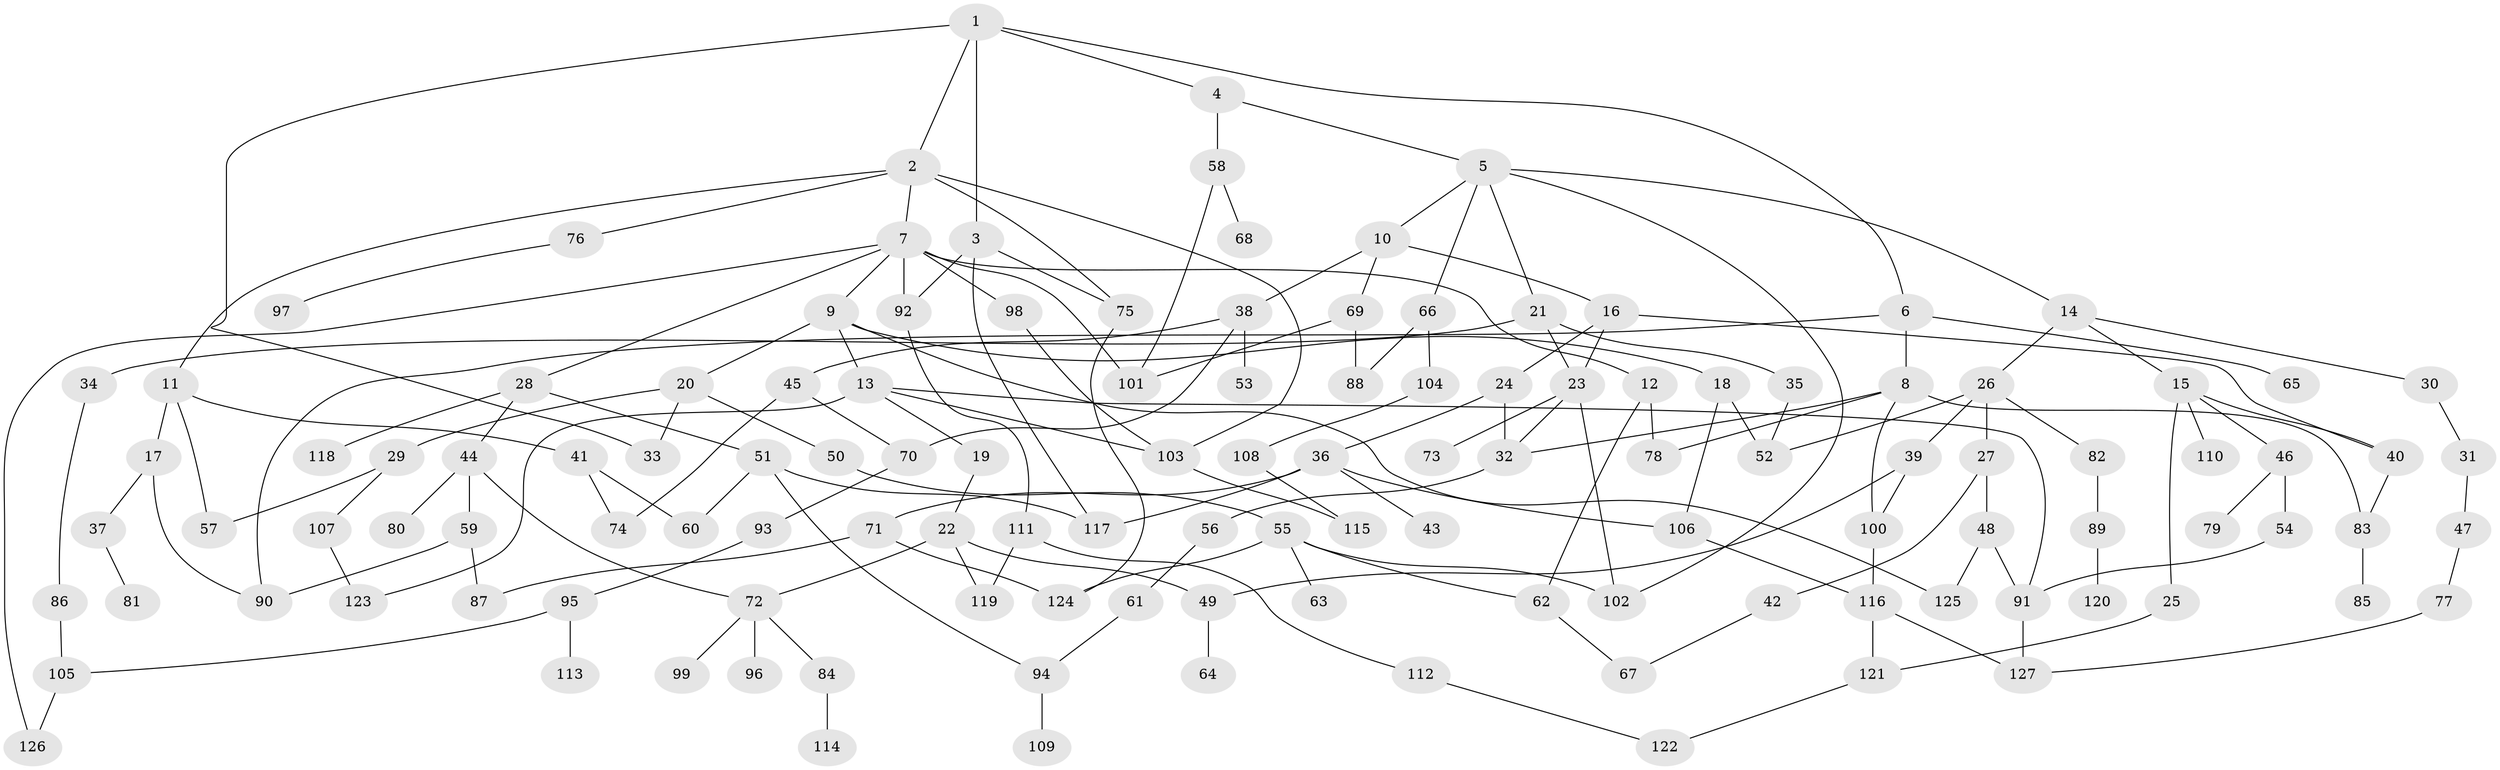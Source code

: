// Generated by graph-tools (version 1.1) at 2025/25/03/09/25 03:25:36]
// undirected, 127 vertices, 175 edges
graph export_dot {
graph [start="1"]
  node [color=gray90,style=filled];
  1;
  2;
  3;
  4;
  5;
  6;
  7;
  8;
  9;
  10;
  11;
  12;
  13;
  14;
  15;
  16;
  17;
  18;
  19;
  20;
  21;
  22;
  23;
  24;
  25;
  26;
  27;
  28;
  29;
  30;
  31;
  32;
  33;
  34;
  35;
  36;
  37;
  38;
  39;
  40;
  41;
  42;
  43;
  44;
  45;
  46;
  47;
  48;
  49;
  50;
  51;
  52;
  53;
  54;
  55;
  56;
  57;
  58;
  59;
  60;
  61;
  62;
  63;
  64;
  65;
  66;
  67;
  68;
  69;
  70;
  71;
  72;
  73;
  74;
  75;
  76;
  77;
  78;
  79;
  80;
  81;
  82;
  83;
  84;
  85;
  86;
  87;
  88;
  89;
  90;
  91;
  92;
  93;
  94;
  95;
  96;
  97;
  98;
  99;
  100;
  101;
  102;
  103;
  104;
  105;
  106;
  107;
  108;
  109;
  110;
  111;
  112;
  113;
  114;
  115;
  116;
  117;
  118;
  119;
  120;
  121;
  122;
  123;
  124;
  125;
  126;
  127;
  1 -- 2;
  1 -- 3;
  1 -- 4;
  1 -- 6;
  1 -- 33;
  2 -- 7;
  2 -- 11;
  2 -- 76;
  2 -- 103;
  2 -- 75;
  3 -- 75;
  3 -- 92;
  3 -- 117;
  4 -- 5;
  4 -- 58;
  5 -- 10;
  5 -- 14;
  5 -- 21;
  5 -- 66;
  5 -- 102;
  6 -- 8;
  6 -- 65;
  6 -- 90;
  7 -- 9;
  7 -- 12;
  7 -- 28;
  7 -- 98;
  7 -- 126;
  7 -- 92;
  7 -- 101;
  8 -- 78;
  8 -- 83;
  8 -- 100;
  8 -- 32;
  9 -- 13;
  9 -- 18;
  9 -- 20;
  9 -- 125;
  10 -- 16;
  10 -- 38;
  10 -- 69;
  11 -- 17;
  11 -- 41;
  11 -- 57;
  12 -- 62;
  12 -- 78;
  13 -- 19;
  13 -- 91;
  13 -- 103;
  13 -- 123;
  14 -- 15;
  14 -- 26;
  14 -- 30;
  15 -- 25;
  15 -- 46;
  15 -- 110;
  15 -- 40;
  16 -- 23;
  16 -- 24;
  16 -- 40;
  17 -- 37;
  17 -- 90;
  18 -- 106;
  18 -- 52;
  19 -- 22;
  20 -- 29;
  20 -- 50;
  20 -- 33;
  21 -- 34;
  21 -- 35;
  21 -- 23;
  22 -- 49;
  22 -- 119;
  22 -- 72;
  23 -- 32;
  23 -- 73;
  23 -- 102;
  24 -- 36;
  24 -- 32;
  25 -- 121;
  26 -- 27;
  26 -- 39;
  26 -- 82;
  26 -- 52;
  27 -- 42;
  27 -- 48;
  28 -- 44;
  28 -- 51;
  28 -- 118;
  29 -- 57;
  29 -- 107;
  30 -- 31;
  31 -- 47;
  32 -- 56;
  34 -- 86;
  35 -- 52;
  36 -- 43;
  36 -- 71;
  36 -- 106;
  36 -- 117;
  37 -- 81;
  38 -- 45;
  38 -- 53;
  38 -- 70;
  39 -- 100;
  39 -- 49;
  40 -- 83;
  41 -- 60;
  41 -- 74;
  42 -- 67;
  44 -- 59;
  44 -- 72;
  44 -- 80;
  45 -- 74;
  45 -- 70;
  46 -- 54;
  46 -- 79;
  47 -- 77;
  48 -- 91;
  48 -- 125;
  49 -- 64;
  50 -- 55;
  51 -- 94;
  51 -- 117;
  51 -- 60;
  54 -- 91;
  55 -- 63;
  55 -- 102;
  55 -- 124;
  55 -- 62;
  56 -- 61;
  58 -- 68;
  58 -- 101;
  59 -- 87;
  59 -- 90;
  61 -- 94;
  62 -- 67;
  66 -- 88;
  66 -- 104;
  69 -- 101;
  69 -- 88;
  70 -- 93;
  71 -- 124;
  71 -- 87;
  72 -- 84;
  72 -- 96;
  72 -- 99;
  75 -- 124;
  76 -- 97;
  77 -- 127;
  82 -- 89;
  83 -- 85;
  84 -- 114;
  86 -- 105;
  89 -- 120;
  91 -- 127;
  92 -- 111;
  93 -- 95;
  94 -- 109;
  95 -- 105;
  95 -- 113;
  98 -- 103;
  100 -- 116;
  103 -- 115;
  104 -- 108;
  105 -- 126;
  106 -- 116;
  107 -- 123;
  108 -- 115;
  111 -- 112;
  111 -- 119;
  112 -- 122;
  116 -- 121;
  116 -- 127;
  121 -- 122;
}
